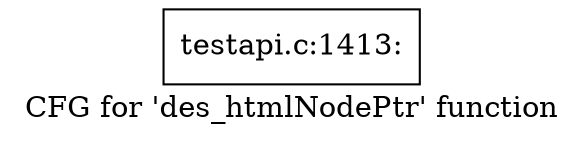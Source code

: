 digraph "CFG for 'des_htmlNodePtr' function" {
	label="CFG for 'des_htmlNodePtr' function";

	Node0x40764a0 [shape=record,label="{testapi.c:1413:}"];
}
